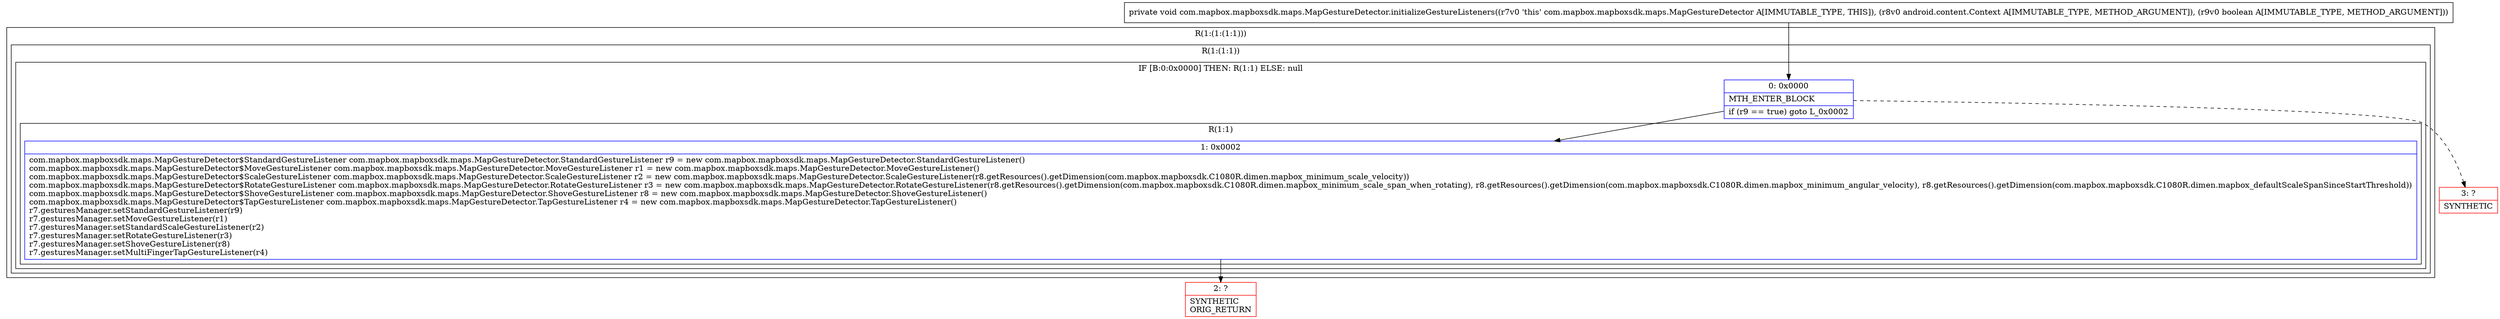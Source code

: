 digraph "CFG forcom.mapbox.mapboxsdk.maps.MapGestureDetector.initializeGestureListeners(Landroid\/content\/Context;Z)V" {
subgraph cluster_Region_1200204525 {
label = "R(1:(1:(1:1)))";
node [shape=record,color=blue];
subgraph cluster_Region_1868852413 {
label = "R(1:(1:1))";
node [shape=record,color=blue];
subgraph cluster_IfRegion_770119317 {
label = "IF [B:0:0x0000] THEN: R(1:1) ELSE: null";
node [shape=record,color=blue];
Node_0 [shape=record,label="{0\:\ 0x0000|MTH_ENTER_BLOCK\l|if (r9 == true) goto L_0x0002\l}"];
subgraph cluster_Region_935594914 {
label = "R(1:1)";
node [shape=record,color=blue];
Node_1 [shape=record,label="{1\:\ 0x0002|com.mapbox.mapboxsdk.maps.MapGestureDetector$StandardGestureListener com.mapbox.mapboxsdk.maps.MapGestureDetector.StandardGestureListener r9 = new com.mapbox.mapboxsdk.maps.MapGestureDetector.StandardGestureListener()\lcom.mapbox.mapboxsdk.maps.MapGestureDetector$MoveGestureListener com.mapbox.mapboxsdk.maps.MapGestureDetector.MoveGestureListener r1 = new com.mapbox.mapboxsdk.maps.MapGestureDetector.MoveGestureListener()\lcom.mapbox.mapboxsdk.maps.MapGestureDetector$ScaleGestureListener com.mapbox.mapboxsdk.maps.MapGestureDetector.ScaleGestureListener r2 = new com.mapbox.mapboxsdk.maps.MapGestureDetector.ScaleGestureListener(r8.getResources().getDimension(com.mapbox.mapboxsdk.C1080R.dimen.mapbox_minimum_scale_velocity))\lcom.mapbox.mapboxsdk.maps.MapGestureDetector$RotateGestureListener com.mapbox.mapboxsdk.maps.MapGestureDetector.RotateGestureListener r3 = new com.mapbox.mapboxsdk.maps.MapGestureDetector.RotateGestureListener(r8.getResources().getDimension(com.mapbox.mapboxsdk.C1080R.dimen.mapbox_minimum_scale_span_when_rotating), r8.getResources().getDimension(com.mapbox.mapboxsdk.C1080R.dimen.mapbox_minimum_angular_velocity), r8.getResources().getDimension(com.mapbox.mapboxsdk.C1080R.dimen.mapbox_defaultScaleSpanSinceStartThreshold))\lcom.mapbox.mapboxsdk.maps.MapGestureDetector$ShoveGestureListener com.mapbox.mapboxsdk.maps.MapGestureDetector.ShoveGestureListener r8 = new com.mapbox.mapboxsdk.maps.MapGestureDetector.ShoveGestureListener()\lcom.mapbox.mapboxsdk.maps.MapGestureDetector$TapGestureListener com.mapbox.mapboxsdk.maps.MapGestureDetector.TapGestureListener r4 = new com.mapbox.mapboxsdk.maps.MapGestureDetector.TapGestureListener()\lr7.gesturesManager.setStandardGestureListener(r9)\lr7.gesturesManager.setMoveGestureListener(r1)\lr7.gesturesManager.setStandardScaleGestureListener(r2)\lr7.gesturesManager.setRotateGestureListener(r3)\lr7.gesturesManager.setShoveGestureListener(r8)\lr7.gesturesManager.setMultiFingerTapGestureListener(r4)\l}"];
}
}
}
}
Node_2 [shape=record,color=red,label="{2\:\ ?|SYNTHETIC\lORIG_RETURN\l}"];
Node_3 [shape=record,color=red,label="{3\:\ ?|SYNTHETIC\l}"];
MethodNode[shape=record,label="{private void com.mapbox.mapboxsdk.maps.MapGestureDetector.initializeGestureListeners((r7v0 'this' com.mapbox.mapboxsdk.maps.MapGestureDetector A[IMMUTABLE_TYPE, THIS]), (r8v0 android.content.Context A[IMMUTABLE_TYPE, METHOD_ARGUMENT]), (r9v0 boolean A[IMMUTABLE_TYPE, METHOD_ARGUMENT])) }"];
MethodNode -> Node_0;
Node_0 -> Node_1;
Node_0 -> Node_3[style=dashed];
Node_1 -> Node_2;
}

